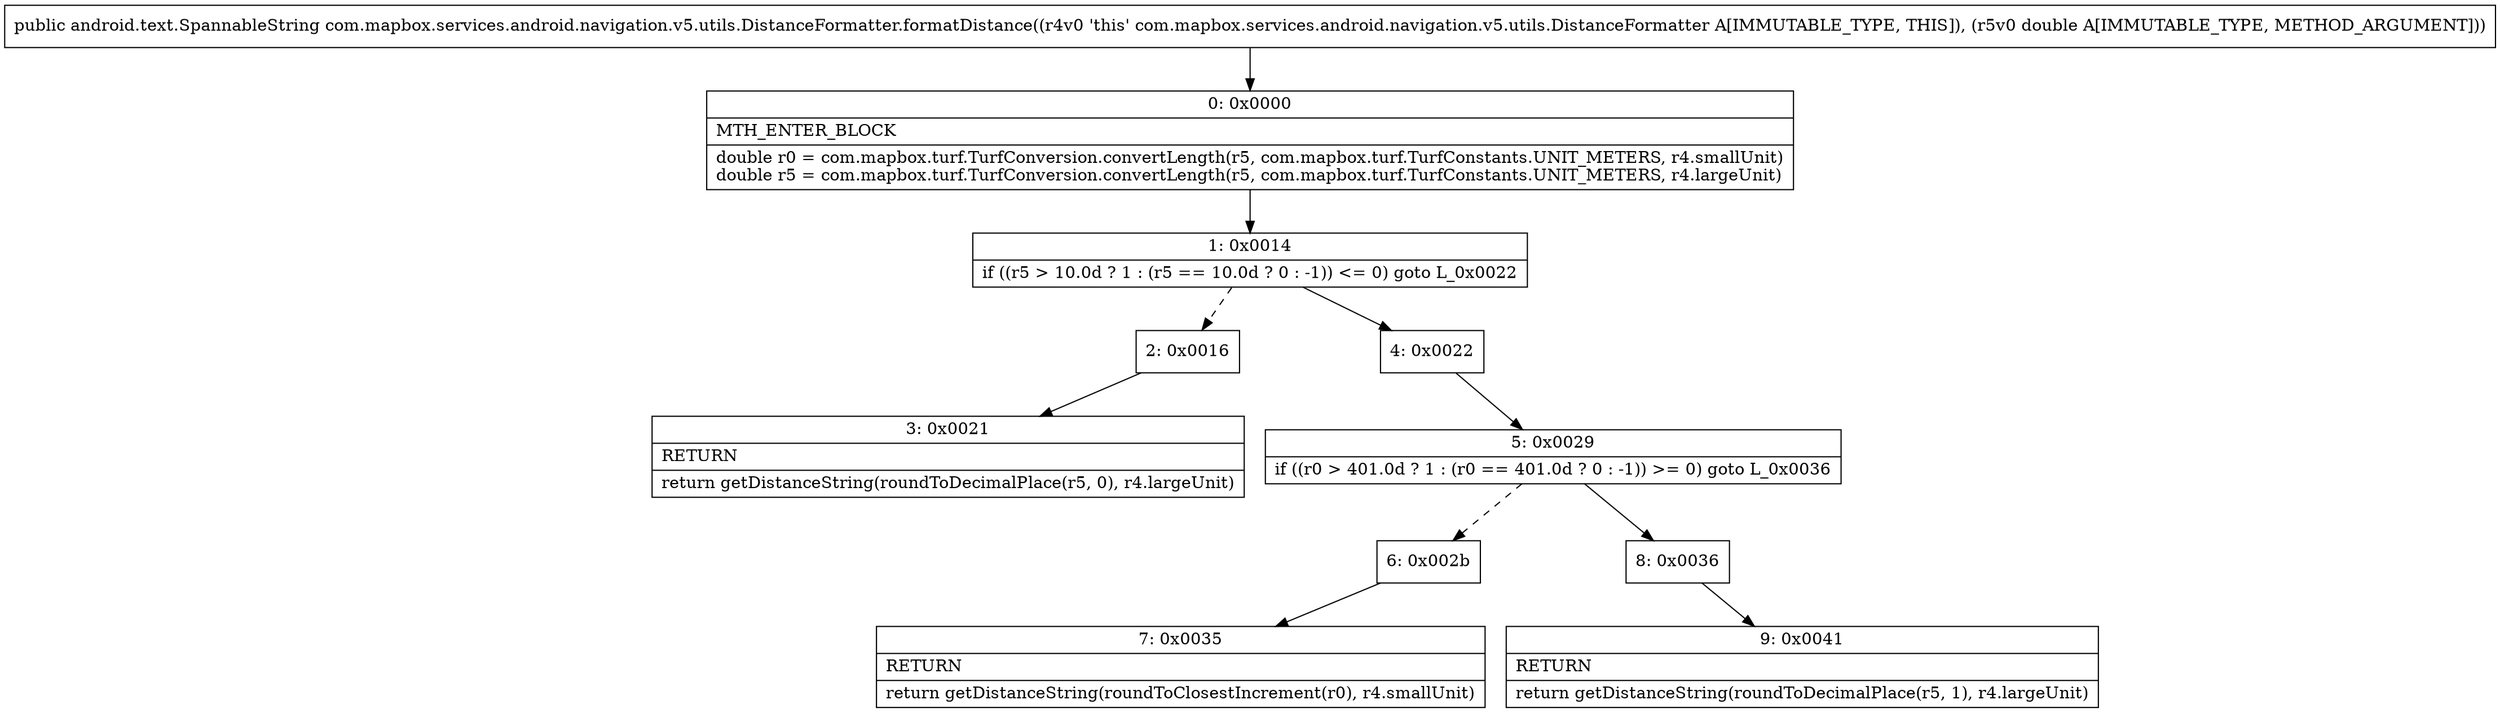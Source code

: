 digraph "CFG forcom.mapbox.services.android.navigation.v5.utils.DistanceFormatter.formatDistance(D)Landroid\/text\/SpannableString;" {
Node_0 [shape=record,label="{0\:\ 0x0000|MTH_ENTER_BLOCK\l|double r0 = com.mapbox.turf.TurfConversion.convertLength(r5, com.mapbox.turf.TurfConstants.UNIT_METERS, r4.smallUnit)\ldouble r5 = com.mapbox.turf.TurfConversion.convertLength(r5, com.mapbox.turf.TurfConstants.UNIT_METERS, r4.largeUnit)\l}"];
Node_1 [shape=record,label="{1\:\ 0x0014|if ((r5 \> 10.0d ? 1 : (r5 == 10.0d ? 0 : \-1)) \<= 0) goto L_0x0022\l}"];
Node_2 [shape=record,label="{2\:\ 0x0016}"];
Node_3 [shape=record,label="{3\:\ 0x0021|RETURN\l|return getDistanceString(roundToDecimalPlace(r5, 0), r4.largeUnit)\l}"];
Node_4 [shape=record,label="{4\:\ 0x0022}"];
Node_5 [shape=record,label="{5\:\ 0x0029|if ((r0 \> 401.0d ? 1 : (r0 == 401.0d ? 0 : \-1)) \>= 0) goto L_0x0036\l}"];
Node_6 [shape=record,label="{6\:\ 0x002b}"];
Node_7 [shape=record,label="{7\:\ 0x0035|RETURN\l|return getDistanceString(roundToClosestIncrement(r0), r4.smallUnit)\l}"];
Node_8 [shape=record,label="{8\:\ 0x0036}"];
Node_9 [shape=record,label="{9\:\ 0x0041|RETURN\l|return getDistanceString(roundToDecimalPlace(r5, 1), r4.largeUnit)\l}"];
MethodNode[shape=record,label="{public android.text.SpannableString com.mapbox.services.android.navigation.v5.utils.DistanceFormatter.formatDistance((r4v0 'this' com.mapbox.services.android.navigation.v5.utils.DistanceFormatter A[IMMUTABLE_TYPE, THIS]), (r5v0 double A[IMMUTABLE_TYPE, METHOD_ARGUMENT])) }"];
MethodNode -> Node_0;
Node_0 -> Node_1;
Node_1 -> Node_2[style=dashed];
Node_1 -> Node_4;
Node_2 -> Node_3;
Node_4 -> Node_5;
Node_5 -> Node_6[style=dashed];
Node_5 -> Node_8;
Node_6 -> Node_7;
Node_8 -> Node_9;
}


